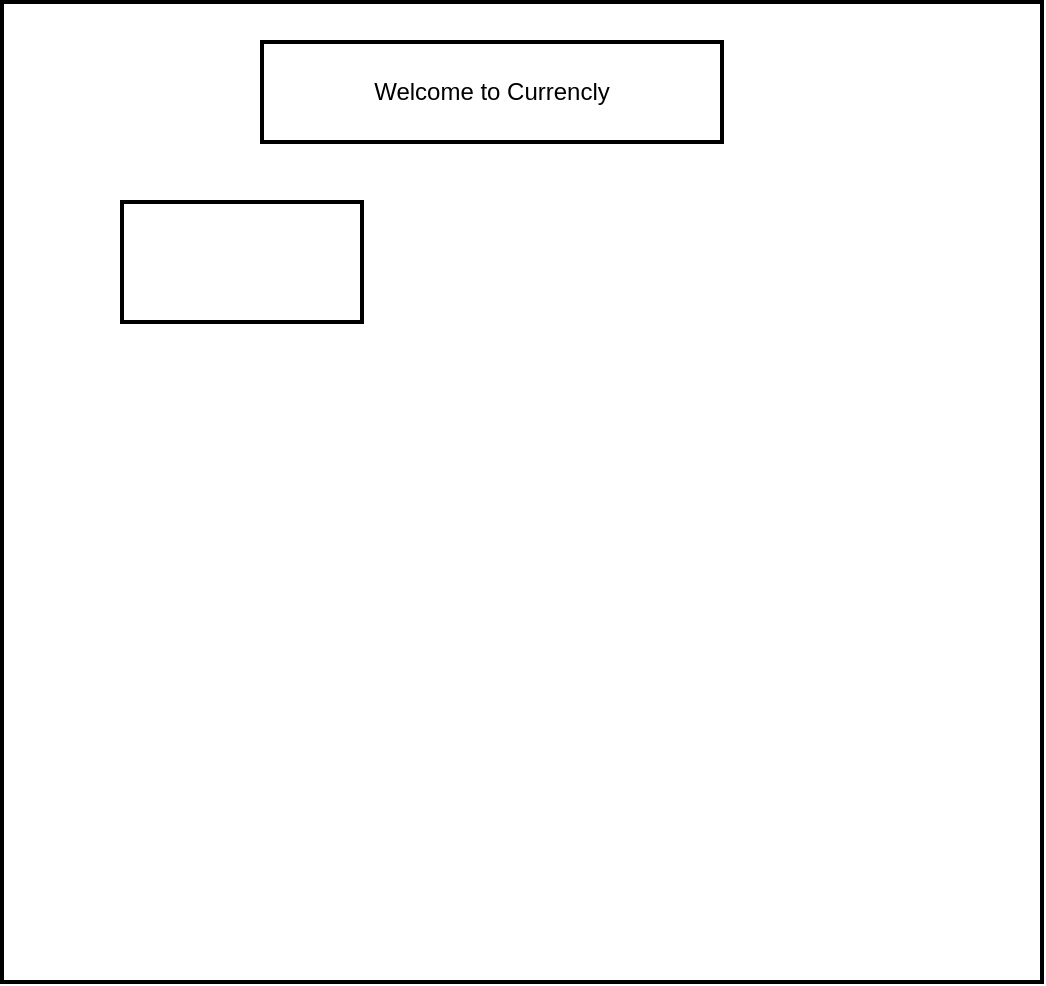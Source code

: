 <mxfile version="19.0.3" type="device"><diagram id="iqhhmF6-wPZqRSuKq5Yu" name="Page-1"><mxGraphModel dx="566" dy="621" grid="1" gridSize="10" guides="1" tooltips="1" connect="1" arrows="1" fold="1" page="1" pageScale="1" pageWidth="850" pageHeight="1100" math="0" shadow="0"><root><mxCell id="0"/><mxCell id="1" parent="0"/><mxCell id="MtDerAMWoGMunaEdoL2g-1" value="" style="rounded=0;whiteSpace=wrap;html=1;strokeWidth=2;" vertex="1" parent="1"><mxGeometry x="20" y="40" width="520" height="490" as="geometry"/></mxCell><mxCell id="MtDerAMWoGMunaEdoL2g-2" value="Welcome to Currencly" style="rounded=0;whiteSpace=wrap;html=1;strokeWidth=2;" vertex="1" parent="1"><mxGeometry x="150" y="60" width="230" height="50" as="geometry"/></mxCell><mxCell id="MtDerAMWoGMunaEdoL2g-3" value="" style="rounded=0;whiteSpace=wrap;html=1;strokeWidth=2;" vertex="1" parent="1"><mxGeometry x="80" y="140" width="120" height="60" as="geometry"/></mxCell></root></mxGraphModel></diagram></mxfile>